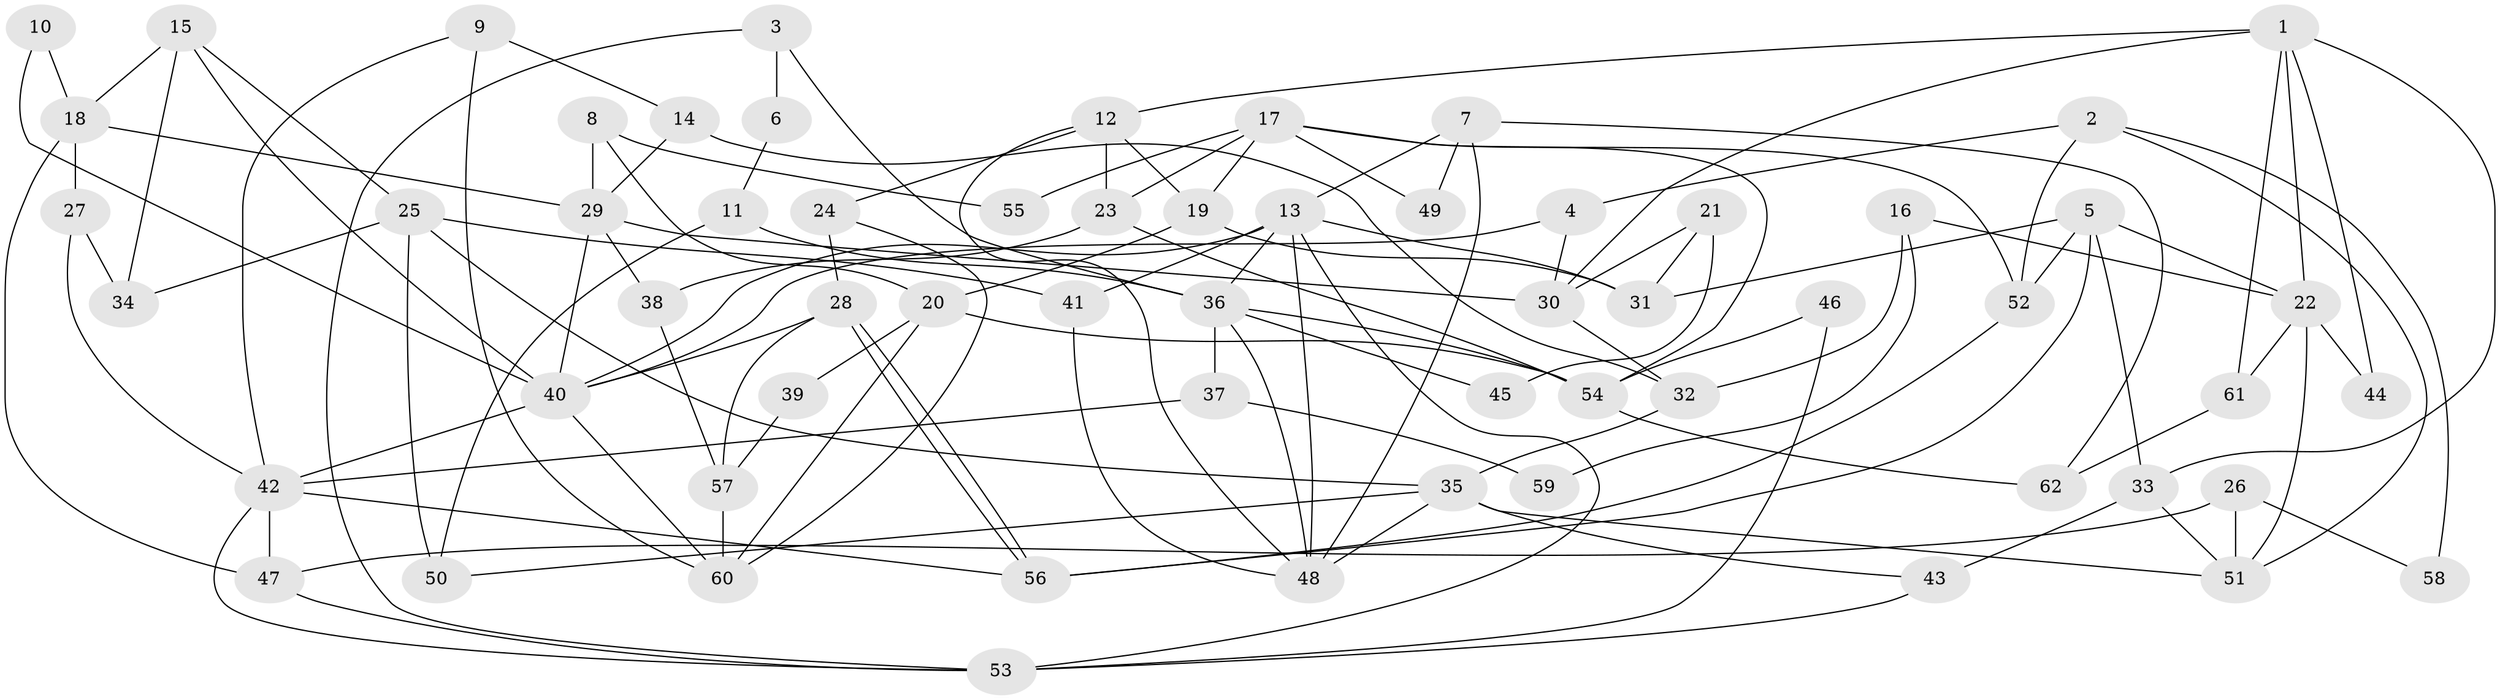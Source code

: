 // Generated by graph-tools (version 1.1) at 2025/49/03/09/25 04:49:09]
// undirected, 62 vertices, 124 edges
graph export_dot {
graph [start="1"]
  node [color=gray90,style=filled];
  1;
  2;
  3;
  4;
  5;
  6;
  7;
  8;
  9;
  10;
  11;
  12;
  13;
  14;
  15;
  16;
  17;
  18;
  19;
  20;
  21;
  22;
  23;
  24;
  25;
  26;
  27;
  28;
  29;
  30;
  31;
  32;
  33;
  34;
  35;
  36;
  37;
  38;
  39;
  40;
  41;
  42;
  43;
  44;
  45;
  46;
  47;
  48;
  49;
  50;
  51;
  52;
  53;
  54;
  55;
  56;
  57;
  58;
  59;
  60;
  61;
  62;
  1 -- 12;
  1 -- 33;
  1 -- 22;
  1 -- 30;
  1 -- 44;
  1 -- 61;
  2 -- 4;
  2 -- 52;
  2 -- 51;
  2 -- 58;
  3 -- 36;
  3 -- 53;
  3 -- 6;
  4 -- 30;
  4 -- 40;
  5 -- 52;
  5 -- 33;
  5 -- 22;
  5 -- 31;
  5 -- 56;
  6 -- 11;
  7 -- 13;
  7 -- 48;
  7 -- 49;
  7 -- 62;
  8 -- 29;
  8 -- 20;
  8 -- 55;
  9 -- 60;
  9 -- 42;
  9 -- 14;
  10 -- 18;
  10 -- 40;
  11 -- 50;
  11 -- 36;
  12 -- 19;
  12 -- 24;
  12 -- 23;
  12 -- 48;
  13 -- 48;
  13 -- 41;
  13 -- 31;
  13 -- 36;
  13 -- 40;
  13 -- 53;
  14 -- 29;
  14 -- 32;
  15 -- 40;
  15 -- 25;
  15 -- 18;
  15 -- 34;
  16 -- 22;
  16 -- 32;
  16 -- 59;
  17 -- 23;
  17 -- 19;
  17 -- 49;
  17 -- 52;
  17 -- 54;
  17 -- 55;
  18 -- 29;
  18 -- 27;
  18 -- 47;
  19 -- 20;
  19 -- 31;
  20 -- 54;
  20 -- 60;
  20 -- 39;
  21 -- 31;
  21 -- 30;
  21 -- 45;
  22 -- 44;
  22 -- 51;
  22 -- 61;
  23 -- 54;
  23 -- 38;
  24 -- 28;
  24 -- 60;
  25 -- 34;
  25 -- 35;
  25 -- 41;
  25 -- 50;
  26 -- 51;
  26 -- 47;
  26 -- 58;
  27 -- 42;
  27 -- 34;
  28 -- 40;
  28 -- 56;
  28 -- 56;
  28 -- 57;
  29 -- 30;
  29 -- 40;
  29 -- 38;
  30 -- 32;
  32 -- 35;
  33 -- 51;
  33 -- 43;
  35 -- 48;
  35 -- 51;
  35 -- 43;
  35 -- 50;
  36 -- 54;
  36 -- 37;
  36 -- 45;
  36 -- 48;
  37 -- 42;
  37 -- 59;
  38 -- 57;
  39 -- 57;
  40 -- 42;
  40 -- 60;
  41 -- 48;
  42 -- 56;
  42 -- 53;
  42 -- 47;
  43 -- 53;
  46 -- 53;
  46 -- 54;
  47 -- 53;
  52 -- 56;
  54 -- 62;
  57 -- 60;
  61 -- 62;
}
